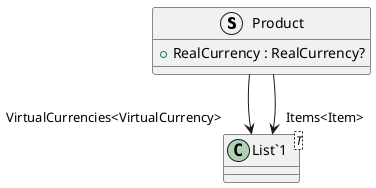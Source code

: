 @startuml
struct Product {
    + RealCurrency : RealCurrency?
}
class "List`1"<T> {
}
Product --> "VirtualCurrencies<VirtualCurrency>" "List`1"
Product --> "Items<Item>" "List`1"
@enduml
